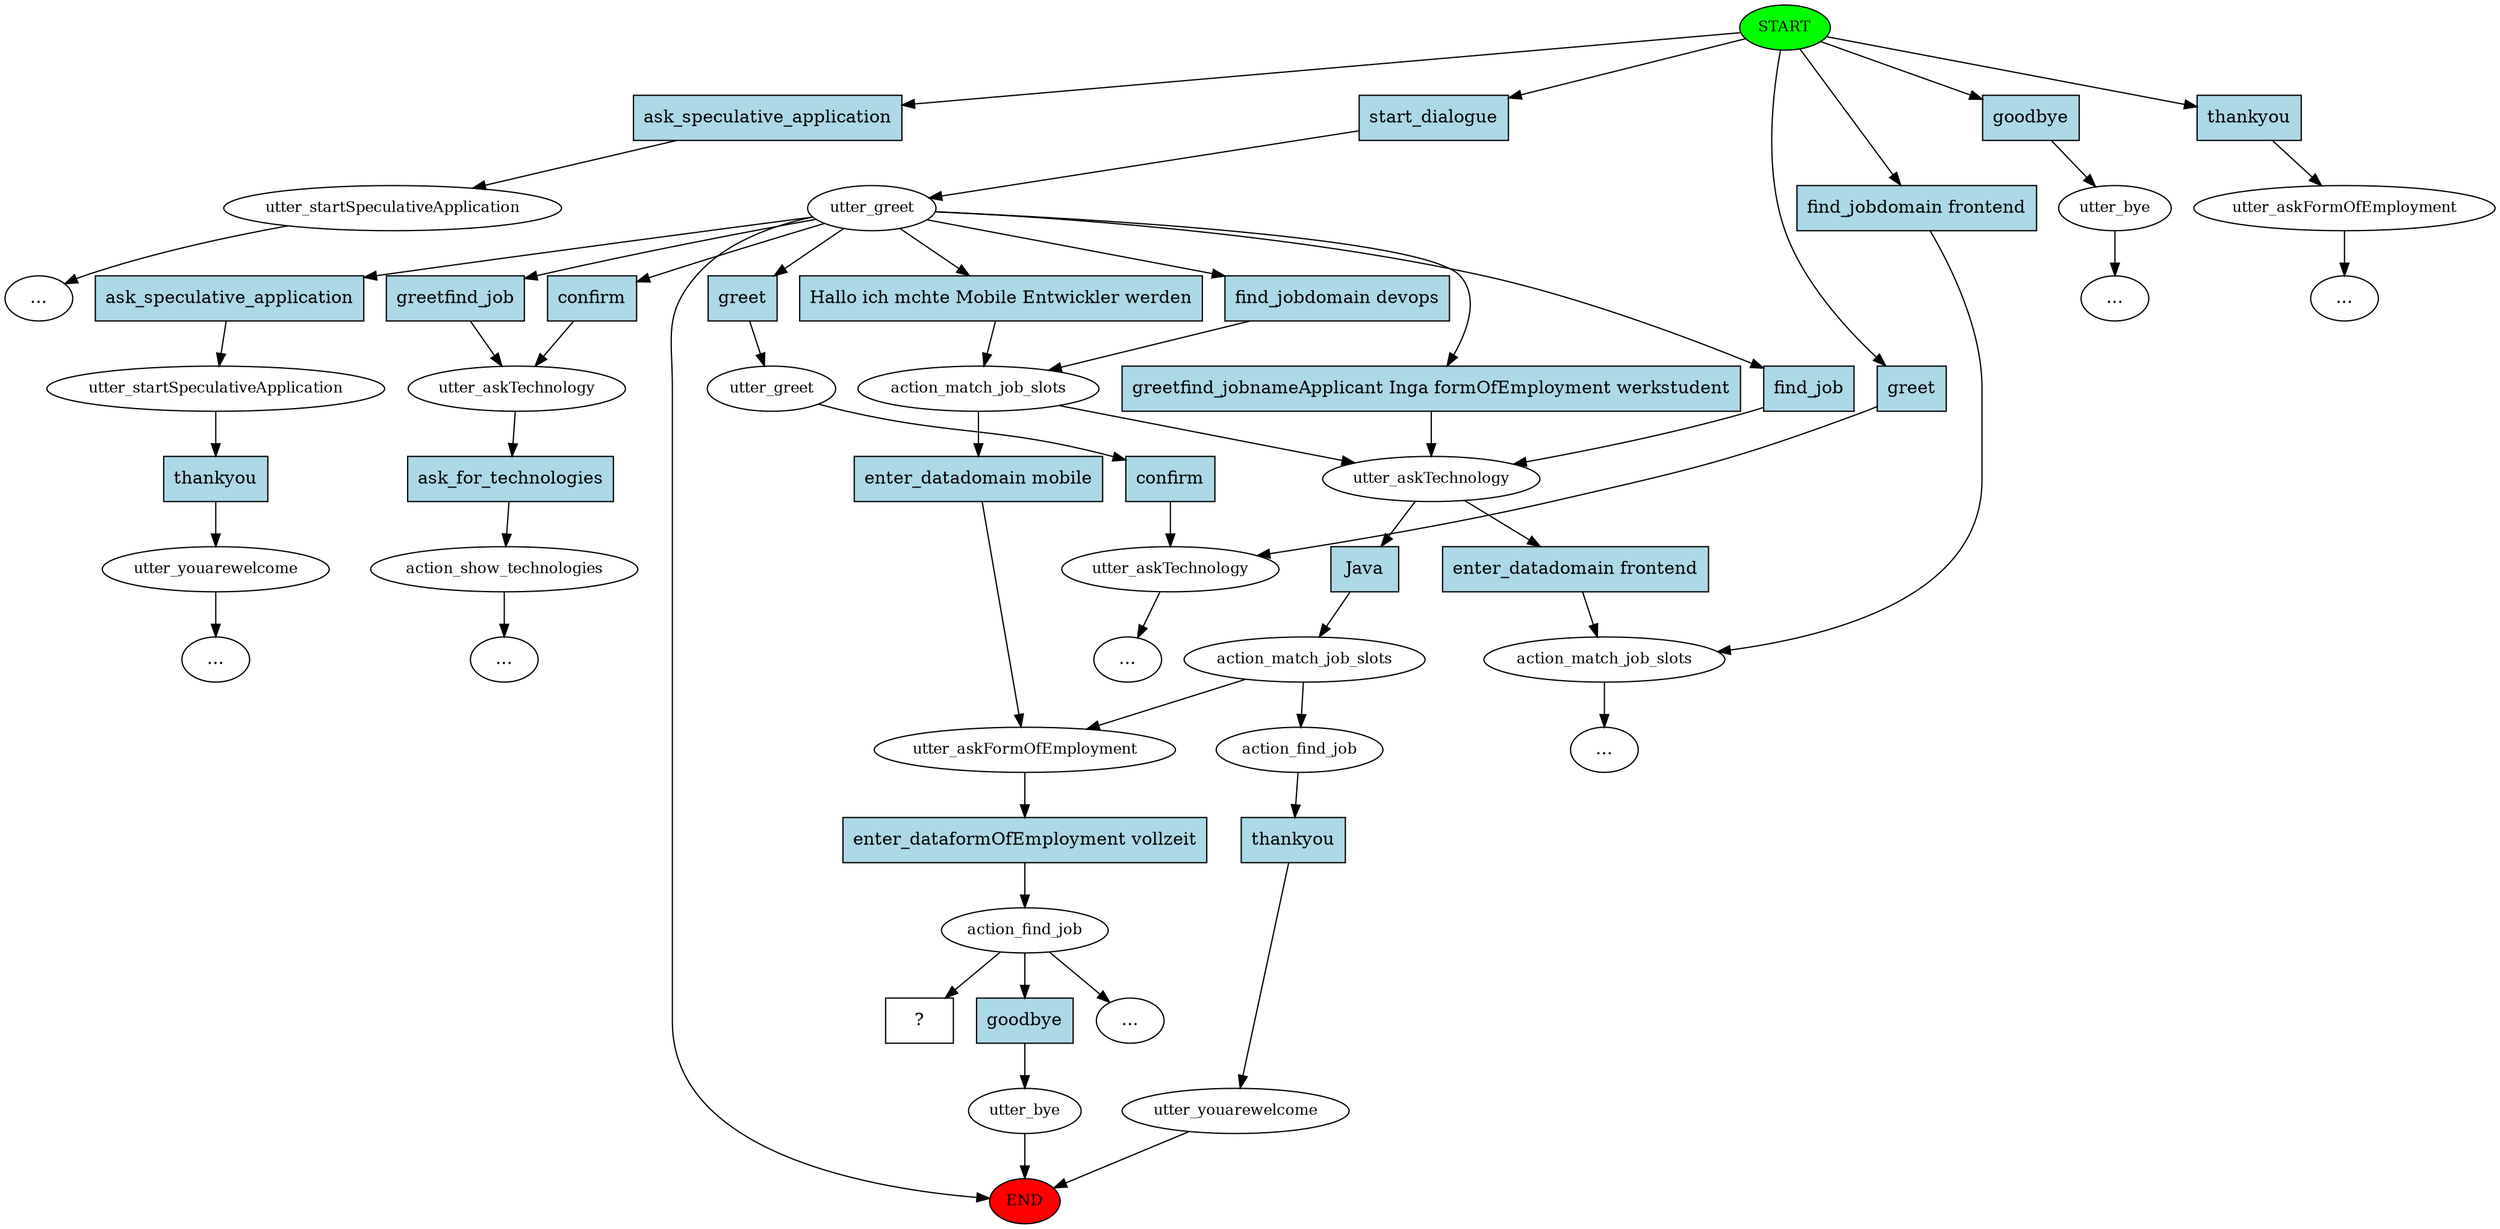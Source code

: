 digraph  {
0 [label=START, fillcolor=green, style=filled, fontsize=12, class="start active"];
"-1" [label=END, fillcolor=red, style=filled, fontsize=12, class=end];
1 [label=utter_startSpeculativeApplication, fontsize=12, class=""];
"-3" [label="...", class=ellipsis];
2 [label=utter_greet, fontsize=12, class=active];
3 [label=action_match_job_slots, fontsize=12, class=active];
4 [label=utter_askFormOfEmployment, fontsize=12, class=active];
5 [label=action_find_job, fontsize=12, class=active];
6 [label=utter_bye, fontsize=12, class=""];
"-5" [label="...", class=ellipsis];
8 [label=utter_greet, fontsize=12, class=""];
9 [label=utter_askTechnology, fontsize=12, class=""];
11 [label=utter_startSpeculativeApplication, fontsize=12, class=""];
12 [label=utter_youarewelcome, fontsize=12, class=""];
"-7" [label="...", class=ellipsis];
13 [label=action_match_job_slots, fontsize=12, class=""];
14 [label=utter_askFormOfEmployment, fontsize=12, class=""];
"-9" [label="...", class=ellipsis];
17 [label=utter_askTechnology, fontsize=12, class=active];
"-13" [label="...", class=ellipsis];
"-14" [label="...", class=ellipsis];
26 [label=utter_askTechnology, fontsize=12, class=""];
27 [label=action_show_technologies, fontsize=12, class=""];
31 [label=action_match_job_slots, fontsize=12, class=active];
34 [label=utter_bye, fontsize=12, class=""];
39 [label=action_find_job, fontsize=12, class=""];
40 [label=utter_youarewelcome, fontsize=12, class=""];
"-16" [label="...", class=ellipsis];
"-17" [label="...", class=ellipsis];
54 [label="  ?  ", shape=rect, class="intent dashed active"];
55 [label=ask_speculative_application, shape=rect, style=filled, fillcolor=lightblue, class=intent];
56 [label=start_dialogue, shape=rect, style=filled, fillcolor=lightblue, class="intent active"];
57 [label=goodbye, shape=rect, style=filled, fillcolor=lightblue, class=intent];
58 [label="find_jobdomain frontend", shape=rect, style=filled, fillcolor=lightblue, class=intent];
59 [label=thankyou, shape=rect, style=filled, fillcolor=lightblue, class=intent];
60 [label=greet, shape=rect, style=filled, fillcolor=lightblue, class=intent];
61 [label="find_jobdomain devops", shape=rect, style=filled, fillcolor=lightblue, class=intent];
62 [label="Hallo ich mchte Mobile Entwickler werden", shape=rect, style=filled, fillcolor=lightblue, class="intent active"];
63 [label=greet, shape=rect, style=filled, fillcolor=lightblue, class=intent];
64 [label=ask_speculative_application, shape=rect, style=filled, fillcolor=lightblue, class=intent];
65 [label=find_job, shape=rect, style=filled, fillcolor=lightblue, class=intent];
66 [label="greetfind_jobnameApplicant Inga formOfEmployment werkstudent", shape=rect, style=filled, fillcolor=lightblue, class=intent];
67 [label=confirm, shape=rect, style=filled, fillcolor=lightblue, class=intent];
68 [label=greetfind_job, shape=rect, style=filled, fillcolor=lightblue, class=intent];
69 [label="enter_datadomain mobile", shape=rect, style=filled, fillcolor=lightblue, class=intent];
70 [label="enter_dataformOfEmployment vollzeit", shape=rect, style=filled, fillcolor=lightblue, class="intent active"];
71 [label=goodbye, shape=rect, style=filled, fillcolor=lightblue, class=intent];
72 [label=confirm, shape=rect, style=filled, fillcolor=lightblue, class=intent];
73 [label=thankyou, shape=rect, style=filled, fillcolor=lightblue, class=intent];
74 [label="enter_datadomain frontend", shape=rect, style=filled, fillcolor=lightblue, class=intent];
75 [label=Java, shape=rect, style=filled, fillcolor=lightblue, class="intent active"];
76 [label=ask_for_technologies, shape=rect, style=filled, fillcolor=lightblue, class=intent];
77 [label=thankyou, shape=rect, style=filled, fillcolor=lightblue, class=intent];
0 -> 55  [key=0, class=""];
0 -> 56  [key=0, class=active];
0 -> 57  [key=0, class=""];
0 -> 58  [key=0, class=""];
0 -> 59  [key=0, class=""];
0 -> 60  [key=0, class=""];
1 -> "-3"  [key=NONE, label="", class=""];
2 -> "-1"  [key=NONE, label="", class=""];
2 -> 61  [key=0, class=""];
2 -> 62  [key=0, class=active];
2 -> 63  [key=0, class=""];
2 -> 64  [key=0, class=""];
2 -> 65  [key=0, class=""];
2 -> 66  [key=0, class=""];
2 -> 67  [key=0, class=""];
2 -> 68  [key=0, class=""];
3 -> 17  [key=NONE, label="", class=active];
3 -> 69  [key=0, class=""];
4 -> 70  [key=0, class=active];
5 -> "-17"  [key=NONE, label="", class=""];
5 -> 54  [key=NONE, label="", class=active];
5 -> 71  [key=0, class=""];
6 -> "-5"  [key=NONE, label="", class=""];
8 -> 72  [key=0, class=""];
9 -> "-13"  [key=NONE, label="", class=""];
11 -> 73  [key=0, class=""];
12 -> "-7"  [key=NONE, label="", class=""];
13 -> "-14"  [key=NONE, label="", class=""];
14 -> "-9"  [key=NONE, label="", class=""];
17 -> 74  [key=0, class=""];
17 -> 75  [key=0, class=active];
26 -> 76  [key=0, class=""];
27 -> "-16"  [key=NONE, label="", class=""];
31 -> 4  [key=NONE, label="", class=active];
31 -> 39  [key=NONE, label="", class=""];
34 -> "-1"  [key=NONE, label="", class=""];
39 -> 77  [key=0, class=""];
40 -> "-1"  [key=NONE, label="", class=""];
55 -> 1  [key=0, class=""];
56 -> 2  [key=0, class=active];
57 -> 6  [key=0, class=""];
58 -> 13  [key=0, class=""];
59 -> 14  [key=0, class=""];
60 -> 9  [key=0, class=""];
61 -> 3  [key=0, class=""];
62 -> 3  [key=0, class=active];
63 -> 8  [key=0, class=""];
64 -> 11  [key=0, class=""];
65 -> 17  [key=0, class=""];
66 -> 17  [key=0, class=""];
67 -> 26  [key=0, class=""];
68 -> 26  [key=0, class=""];
69 -> 4  [key=0, class=""];
70 -> 5  [key=0, class=active];
71 -> 34  [key=0, class=""];
72 -> 9  [key=0, class=""];
73 -> 12  [key=0, class=""];
74 -> 13  [key=0, class=""];
75 -> 31  [key=0, class=active];
76 -> 27  [key=0, class=""];
77 -> 40  [key=0, class=""];
}

